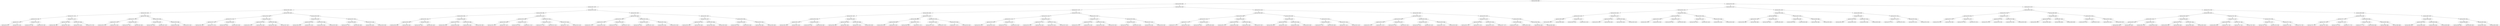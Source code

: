 digraph G{
604898846 [label="Node{data=[6386, 6386]}"]
604898846 -> 1353981956
1353981956 [label="Node{data=[5839, 5839]}"]
1353981956 -> 571575316
571575316 [label="Node{data=[4937, 4937]}"]
571575316 -> 246796955
246796955 [label="Node{data=[3392, 3392]}"]
246796955 -> 1516178341
1516178341 [label="Node{data=[2819, 2819]}"]
1516178341 -> 731559146
731559146 [label="Node{data=[1872, 1872]}"]
731559146 -> 88468641
88468641 [label="Node{data=[1364, 1364]}"]
88468641 -> 625268632
625268632 [label="Node{data=[1281, 1281]}"]
625268632 -> 132440758
132440758 [label="Node{data=[652, 652]}"]
625268632 -> 2032614212
2032614212 [label="Node{data=[1303, 1303]}"]
88468641 -> 1403904037
1403904037 [label="Node{data=[1434, 1434]}"]
1403904037 -> 1356203487
1356203487 [label="Node{data=[1396, 1396]}"]
1403904037 -> 1879555105
1879555105 [label="Node{data=[1659, 1659]}"]
731559146 -> 809124990
809124990 [label="Node{data=[2011, 2011]}"]
809124990 -> 212477588
212477588 [label="Node{data=[1966, 1966]}"]
212477588 -> 1815224867
1815224867 [label="Node{data=[1889, 1889]}"]
212477588 -> 555318576
555318576 [label="Node{data=[1992, 1992]}"]
809124990 -> 1138935001
1138935001 [label="Node{data=[2289, 2289]}"]
1138935001 -> 505533623
505533623 [label="Node{data=[2258, 2258]}"]
1138935001 -> 1677708906
1677708906 [label="Node{data=[2793, 2793]}"]
1516178341 -> 157671384
157671384 [label="Node{data=[3384, 3384]}"]
157671384 -> 1559496225
1559496225 [label="Node{data=[2927, 2927]}"]
1559496225 -> 1281422692
1281422692 [label="Node{data=[2837, 2837]}"]
1281422692 -> 1374813724
1374813724 [label="Node{data=[2820, 2820]}"]
1281422692 -> 1993171173
1993171173 [label="Node{data=[2919, 2919]}"]
1559496225 -> 175416595
175416595 [label="Node{data=[3382, 3382]}"]
175416595 -> 1098169068
1098169068 [label="Node{data=[3381, 3381]}"]
175416595 -> 522960320
522960320 [label="Node{data=[3383, 3383]}"]
157671384 -> 50080904
50080904 [label="Node{data=[3388, 3388]}"]
50080904 -> 755981817
755981817 [label="Node{data=[3386, 3386]}"]
755981817 -> 1237852526
1237852526 [label="Node{data=[3385, 3385]}"]
755981817 -> 198135850
198135850 [label="Node{data=[3387, 3387]}"]
50080904 -> 1748284855
1748284855 [label="Node{data=[3390, 3390]}"]
1748284855 -> 1065606621
1065606621 [label="Node{data=[3389, 3389]}"]
1748284855 -> 927488018
927488018 [label="Node{data=[3391, 3391]}"]
246796955 -> 1190592721
1190592721 [label="Node{data=[3948, 3948]}"]
1190592721 -> 186883253
186883253 [label="Node{data=[3940, 3940]}"]
186883253 -> 720356665
720356665 [label="Node{data=[3744, 3744]}"]
720356665 -> 1603440830
1603440830 [label="Node{data=[3437, 3437]}"]
1603440830 -> 563995157
563995157 [label="Node{data=[3393, 3393]}"]
1603440830 -> 910951591
910951591 [label="Node{data=[3720, 3720]}"]
720356665 -> 1650383194
1650383194 [label="Node{data=[3938, 3938]}"]
1650383194 -> 696427215
696427215 [label="Node{data=[3926, 3926]}"]
1650383194 -> 1732341920
1732341920 [label="Node{data=[3939, 3939]}"]
186883253 -> 838744531
838744531 [label="Node{data=[3944, 3944]}"]
838744531 -> 637444799
637444799 [label="Node{data=[3942, 3942]}"]
637444799 -> 433518613
433518613 [label="Node{data=[3941, 3941]}"]
637444799 -> 1979600895
1979600895 [label="Node{data=[3943, 3943]}"]
838744531 -> 890159154
890159154 [label="Node{data=[3946, 3946]}"]
890159154 -> 1706391414
1706391414 [label="Node{data=[3945, 3945]}"]
890159154 -> 1259158917
1259158917 [label="Node{data=[3947, 3947]}"]
1190592721 -> 1284182700
1284182700 [label="Node{data=[3956, 3956]}"]
1284182700 -> 264721503
264721503 [label="Node{data=[3952, 3952]}"]
264721503 -> 1091013654
1091013654 [label="Node{data=[3950, 3950]}"]
1091013654 -> 1665429670
1665429670 [label="Node{data=[3949, 3949]}"]
1091013654 -> 2009989136
2009989136 [label="Node{data=[3951, 3951]}"]
264721503 -> 1109313306
1109313306 [label="Node{data=[3954, 3954]}"]
1109313306 -> 1057260659
1057260659 [label="Node{data=[3953, 3953]}"]
1109313306 -> 2131038837
2131038837 [label="Node{data=[3955, 3955]}"]
1284182700 -> 2026656517
2026656517 [label="Node{data=[4047, 4047]}"]
2026656517 -> 1289645329
1289645329 [label="Node{data=[3958, 3958]}"]
1289645329 -> 1466064869
1466064869 [label="Node{data=[3957, 3957]}"]
1289645329 -> 10709446
10709446 [label="Node{data=[3990, 3990]}"]
2026656517 -> 451761836
451761836 [label="Node{data=[4126, 4126]}"]
451761836 -> 635704837
635704837 [label="Node{data=[4065, 4065]}"]
451761836 -> 1622997035
1622997035 [label="Node{data=[4936, 4936]}"]
571575316 -> 2076856483
2076856483 [label="Node{data=[5420, 5420]}"]
2076856483 -> 190984512
190984512 [label="Node{data=[5389, 5389]}"]
190984512 -> 238242327
238242327 [label="Node{data=[4945, 4945]}"]
238242327 -> 155813466
155813466 [label="Node{data=[4941, 4941]}"]
155813466 -> 539988120
539988120 [label="Node{data=[4939, 4939]}"]
539988120 -> 979197420
979197420 [label="Node{data=[4938, 4938]}"]
539988120 -> 774556482
774556482 [label="Node{data=[4940, 4940]}"]
155813466 -> 1804919691
1804919691 [label="Node{data=[4943, 4943]}"]
1804919691 -> 937624881
937624881 [label="Node{data=[4942, 4942]}"]
1804919691 -> 1736543260
1736543260 [label="Node{data=[4944, 4944]}"]
238242327 -> 529087349
529087349 [label="Node{data=[4949, 4949]}"]
529087349 -> 1397562292
1397562292 [label="Node{data=[4947, 4947]}"]
1397562292 -> 2091402849
2091402849 [label="Node{data=[4946, 4946]}"]
1397562292 -> 396547204
396547204 [label="Node{data=[4948, 4948]}"]
529087349 -> 1093015446
1093015446 [label="Node{data=[4956, 4956]}"]
1093015446 -> 2047681725
2047681725 [label="Node{data=[4950, 4950]}"]
1093015446 -> 1143537363
1143537363 [label="Node{data=[5360, 5360]}"]
190984512 -> 1160713254
1160713254 [label="Node{data=[5412, 5412]}"]
1160713254 -> 876884402
876884402 [label="Node{data=[5408, 5408]}"]
876884402 -> 662688587
662688587 [label="Node{data=[5406, 5406]}"]
662688587 -> 606236433
606236433 [label="Node{data=[5405, 5405]}"]
662688587 -> 420598167
420598167 [label="Node{data=[5407, 5407]}"]
876884402 -> 214809254
214809254 [label="Node{data=[5410, 5410]}"]
214809254 -> 1441912319
1441912319 [label="Node{data=[5409, 5409]}"]
214809254 -> 1646031543
1646031543 [label="Node{data=[5411, 5411]}"]
1160713254 -> 1964411402
1964411402 [label="Node{data=[5416, 5416]}"]
1964411402 -> 342820484
342820484 [label="Node{data=[5414, 5414]}"]
342820484 -> 1332373467
1332373467 [label="Node{data=[5413, 5413]}"]
342820484 -> 1315061067
1315061067 [label="Node{data=[5415, 5415]}"]
1964411402 -> 258320471
258320471 [label="Node{data=[5418, 5418]}"]
258320471 -> 1674761241
1674761241 [label="Node{data=[5417, 5417]}"]
258320471 -> 2132419335
2132419335 [label="Node{data=[5419, 5419]}"]
2076856483 -> 550355402
550355402 [label="Node{data=[5823, 5823]}"]
550355402 -> 46723732
46723732 [label="Node{data=[5428, 5428]}"]
46723732 -> 2010094792
2010094792 [label="Node{data=[5424, 5424]}"]
2010094792 -> 1499695917
1499695917 [label="Node{data=[5422, 5422]}"]
1499695917 -> 401523290
401523290 [label="Node{data=[5421, 5421]}"]
1499695917 -> 1391976033
1391976033 [label="Node{data=[5423, 5423]}"]
2010094792 -> 1507143979
1507143979 [label="Node{data=[5426, 5426]}"]
1507143979 -> 472576991
472576991 [label="Node{data=[5425, 5425]}"]
1507143979 -> 2100764178
2100764178 [label="Node{data=[5427, 5427]}"]
46723732 -> 291492611
291492611 [label="Node{data=[5432, 5432]}"]
291492611 -> 1634989162
1634989162 [label="Node{data=[5430, 5430]}"]
1634989162 -> 713840528
713840528 [label="Node{data=[5429, 5429]}"]
1634989162 -> 1863191389
1863191389 [label="Node{data=[5431, 5431]}"]
291492611 -> 10885748
10885748 [label="Node{data=[5821, 5821]}"]
10885748 -> 2114485934
2114485934 [label="Node{data=[5820, 5820]}"]
10885748 -> 921732648
921732648 [label="Node{data=[5822, 5822]}"]
550355402 -> 691746632
691746632 [label="Node{data=[5831, 5831]}"]
691746632 -> 436137377
436137377 [label="Node{data=[5827, 5827]}"]
436137377 -> 616439102
616439102 [label="Node{data=[5825, 5825]}"]
616439102 -> 382537287
382537287 [label="Node{data=[5824, 5824]}"]
616439102 -> 1715272353
1715272353 [label="Node{data=[5826, 5826]}"]
436137377 -> 138510370
138510370 [label="Node{data=[5829, 5829]}"]
138510370 -> 1547840505
1547840505 [label="Node{data=[5828, 5828]}"]
138510370 -> 579057920
579057920 [label="Node{data=[5830, 5830]}"]
691746632 -> 602650115
602650115 [label="Node{data=[5835, 5835]}"]
602650115 -> 657416908
657416908 [label="Node{data=[5833, 5833]}"]
657416908 -> 1795131443
1795131443 [label="Node{data=[5832, 5832]}"]
657416908 -> 1426814933
1426814933 [label="Node{data=[5834, 5834]}"]
602650115 -> 724474073
724474073 [label="Node{data=[5837, 5837]}"]
724474073 -> 2009839218
2009839218 [label="Node{data=[5836, 5836]}"]
724474073 -> 1642272424
1642272424 [label="Node{data=[5838, 5838]}"]
1353981956 -> 1876451486
1876451486 [label="Node{data=[6169, 6169]}"]
1876451486 -> 821024236
821024236 [label="Node{data=[6137, 6137]}"]
821024236 -> 448634277
448634277 [label="Node{data=[6064, 6064]}"]
448634277 -> 1662160396
1662160396 [label="Node{data=[5847, 5847]}"]
1662160396 -> 1331875424
1331875424 [label="Node{data=[5843, 5843]}"]
1331875424 -> 32252629
32252629 [label="Node{data=[5841, 5841]}"]
32252629 -> 2009778168
2009778168 [label="Node{data=[5840, 5840]}"]
32252629 -> 6243811
6243811 [label="Node{data=[5842, 5842]}"]
1331875424 -> 1503103558
1503103558 [label="Node{data=[5845, 5845]}"]
1503103558 -> 957215019
957215019 [label="Node{data=[5844, 5844]}"]
1503103558 -> 416875765
416875765 [label="Node{data=[5846, 5846]}"]
1662160396 -> 1658006096
1658006096 [label="Node{data=[5855, 5855]}"]
1658006096 -> 133388790
133388790 [label="Node{data=[5849, 5849]}"]
133388790 -> 1361142922
1361142922 [label="Node{data=[5848, 5848]}"]
133388790 -> 17771767
17771767 [label="Node{data=[5850, 5850]}"]
1658006096 -> 2054489900
2054489900 [label="Node{data=[5888, 5888]}"]
2054489900 -> 1733610877
1733610877 [label="Node{data=[5873, 5873]}"]
2054489900 -> 1032577065
1032577065 [label="Node{data=[6063, 6063]}"]
448634277 -> 1167793147
1167793147 [label="Node{data=[6072, 6072]}"]
1167793147 -> 394606595
394606595 [label="Node{data=[6068, 6068]}"]
394606595 -> 1459298475
1459298475 [label="Node{data=[6066, 6066]}"]
1459298475 -> 873662709
873662709 [label="Node{data=[6065, 6065]}"]
1459298475 -> 701139279
701139279 [label="Node{data=[6067, 6067]}"]
394606595 -> 397539669
397539669 [label="Node{data=[6070, 6070]}"]
397539669 -> 415264112
415264112 [label="Node{data=[6069, 6069]}"]
397539669 -> 876124733
876124733 [label="Node{data=[6071, 6071]}"]
1167793147 -> 1229323524
1229323524 [label="Node{data=[6076, 6076]}"]
1229323524 -> 1361501736
1361501736 [label="Node{data=[6074, 6074]}"]
1361501736 -> 1251381905
1251381905 [label="Node{data=[6073, 6073]}"]
1361501736 -> 974061708
974061708 [label="Node{data=[6075, 6075]}"]
1229323524 -> 1556379412
1556379412 [label="Node{data=[6078, 6078]}"]
1556379412 -> 997471546
997471546 [label="Node{data=[6077, 6077]}"]
1556379412 -> 1166551775
1166551775 [label="Node{data=[6136, 6136]}"]
821024236 -> 130111874
130111874 [label="Node{data=[6153, 6153]}"]
130111874 -> 2026037945
2026037945 [label="Node{data=[6145, 6145]}"]
2026037945 -> 1652934014
1652934014 [label="Node{data=[6141, 6141]}"]
1652934014 -> 1725941027
1725941027 [label="Node{data=[6139, 6139]}"]
1725941027 -> 1801428275
1801428275 [label="Node{data=[6138, 6138]}"]
1725941027 -> 73887179
73887179 [label="Node{data=[6140, 6140]}"]
1652934014 -> 1216734732
1216734732 [label="Node{data=[6143, 6143]}"]
1216734732 -> 1349244130
1349244130 [label="Node{data=[6142, 6142]}"]
1216734732 -> 1196064217
1196064217 [label="Node{data=[6144, 6144]}"]
2026037945 -> 2029799886
2029799886 [label="Node{data=[6149, 6149]}"]
2029799886 -> 531522907
531522907 [label="Node{data=[6147, 6147]}"]
531522907 -> 300707464
300707464 [label="Node{data=[6146, 6146]}"]
531522907 -> 89943513
89943513 [label="Node{data=[6148, 6148]}"]
2029799886 -> 536147589
536147589 [label="Node{data=[6151, 6151]}"]
536147589 -> 1931271325
1931271325 [label="Node{data=[6150, 6150]}"]
536147589 -> 24540248
24540248 [label="Node{data=[6152, 6152]}"]
130111874 -> 1730339594
1730339594 [label="Node{data=[6161, 6161]}"]
1730339594 -> 1599762869
1599762869 [label="Node{data=[6157, 6157]}"]
1599762869 -> 1253553911
1253553911 [label="Node{data=[6155, 6155]}"]
1253553911 -> 2027020109
2027020109 [label="Node{data=[6154, 6154]}"]
1253553911 -> 144394734
144394734 [label="Node{data=[6156, 6156]}"]
1599762869 -> 79713937
79713937 [label="Node{data=[6159, 6159]}"]
79713937 -> 1933007088
1933007088 [label="Node{data=[6158, 6158]}"]
79713937 -> 90888812
90888812 [label="Node{data=[6160, 6160]}"]
1730339594 -> 1475094294
1475094294 [label="Node{data=[6165, 6165]}"]
1475094294 -> 1369348004
1369348004 [label="Node{data=[6163, 6163]}"]
1369348004 -> 405251519
405251519 [label="Node{data=[6162, 6162]}"]
1369348004 -> 1263383917
1263383917 [label="Node{data=[6164, 6164]}"]
1475094294 -> 2100297605
2100297605 [label="Node{data=[6167, 6167]}"]
2100297605 -> 1479111731
1479111731 [label="Node{data=[6166, 6166]}"]
2100297605 -> 2105948372
2105948372 [label="Node{data=[6168, 6168]}"]
1876451486 -> 1531317460
1531317460 [label="Node{data=[6314, 6314]}"]
1531317460 -> 1494680558
1494680558 [label="Node{data=[6298, 6298]}"]
1494680558 -> 1242332179
1242332179 [label="Node{data=[6290, 6290]}"]
1242332179 -> 100707614
100707614 [label="Node{data=[6212, 6212]}"]
100707614 -> 1833640358
1833640358 [label="Node{data=[6171, 6171]}"]
1833640358 -> 203577234
203577234 [label="Node{data=[6170, 6170]}"]
1833640358 -> 635920097
635920097 [label="Node{data=[6184, 6184]}"]
100707614 -> 646737694
646737694 [label="Node{data=[6244, 6244]}"]
646737694 -> 318651512
318651512 [label="Node{data=[6236, 6236]}"]
646737694 -> 209610610
209610610 [label="Node{data=[6286, 6286]}"]
1242332179 -> 326180938
326180938 [label="Node{data=[6294, 6294]}"]
326180938 -> 1455442341
1455442341 [label="Node{data=[6292, 6292]}"]
1455442341 -> 893297401
893297401 [label="Node{data=[6291, 6291]}"]
1455442341 -> 1250166491
1250166491 [label="Node{data=[6293, 6293]}"]
326180938 -> 1349323953
1349323953 [label="Node{data=[6296, 6296]}"]
1349323953 -> 78969464
78969464 [label="Node{data=[6295, 6295]}"]
1349323953 -> 1155377533
1155377533 [label="Node{data=[6297, 6297]}"]
1494680558 -> 772136419
772136419 [label="Node{data=[6306, 6306]}"]
772136419 -> 380978198
380978198 [label="Node{data=[6302, 6302]}"]
380978198 -> 904993666
904993666 [label="Node{data=[6300, 6300]}"]
904993666 -> 474925568
474925568 [label="Node{data=[6299, 6299]}"]
904993666 -> 472180399
472180399 [label="Node{data=[6301, 6301]}"]
380978198 -> 537760969
537760969 [label="Node{data=[6304, 6304]}"]
537760969 -> 496875073
496875073 [label="Node{data=[6303, 6303]}"]
537760969 -> 2011787576
2011787576 [label="Node{data=[6305, 6305]}"]
772136419 -> 1279516916
1279516916 [label="Node{data=[6310, 6310]}"]
1279516916 -> 10788457
10788457 [label="Node{data=[6308, 6308]}"]
10788457 -> 1895501698
1895501698 [label="Node{data=[6307, 6307]}"]
10788457 -> 1277677588
1277677588 [label="Node{data=[6309, 6309]}"]
1279516916 -> 523291940
523291940 [label="Node{data=[6312, 6312]}"]
523291940 -> 994271101
994271101 [label="Node{data=[6311, 6311]}"]
523291940 -> 325898376
325898376 [label="Node{data=[6313, 6313]}"]
1531317460 -> 1631126913
1631126913 [label="Node{data=[6330, 6330]}"]
1631126913 -> 2021240175
2021240175 [label="Node{data=[6322, 6322]}"]
2021240175 -> 1499512234
1499512234 [label="Node{data=[6318, 6318]}"]
1499512234 -> 754831006
754831006 [label="Node{data=[6316, 6316]}"]
754831006 -> 96588685
96588685 [label="Node{data=[6315, 6315]}"]
754831006 -> 820384911
820384911 [label="Node{data=[6317, 6317]}"]
1499512234 -> 1815573204
1815573204 [label="Node{data=[6320, 6320]}"]
1815573204 -> 779929842
779929842 [label="Node{data=[6319, 6319]}"]
1815573204 -> 623524619
623524619 [label="Node{data=[6321, 6321]}"]
2021240175 -> 627573069
627573069 [label="Node{data=[6326, 6326]}"]
627573069 -> 1914595046
1914595046 [label="Node{data=[6324, 6324]}"]
1914595046 -> 980224783
980224783 [label="Node{data=[6323, 6323]}"]
1914595046 -> 1315675434
1315675434 [label="Node{data=[6325, 6325]}"]
627573069 -> 736923587
736923587 [label="Node{data=[6328, 6328]}"]
736923587 -> 709162254
709162254 [label="Node{data=[6327, 6327]}"]
736923587 -> 2015602234
2015602234 [label="Node{data=[6329, 6329]}"]
1631126913 -> 1781790425
1781790425 [label="Node{data=[6378, 6378]}"]
1781790425 -> 636419787
636419787 [label="Node{data=[6374, 6374]}"]
636419787 -> 680498173
680498173 [label="Node{data=[6358, 6358]}"]
680498173 -> 1299767968
1299767968 [label="Node{data=[6331, 6331]}"]
680498173 -> 940069096
940069096 [label="Node{data=[6373, 6373]}"]
636419787 -> 1782774148
1782774148 [label="Node{data=[6376, 6376]}"]
1782774148 -> 1049005898
1049005898 [label="Node{data=[6375, 6375]}"]
1782774148 -> 878774232
878774232 [label="Node{data=[6377, 6377]}"]
1781790425 -> 1309970092
1309970092 [label="Node{data=[6382, 6382]}"]
1309970092 -> 862441523
862441523 [label="Node{data=[6380, 6380]}"]
862441523 -> 965862858
965862858 [label="Node{data=[6379, 6379]}"]
862441523 -> 91384551
91384551 [label="Node{data=[6381, 6381]}"]
1309970092 -> 1878648075
1878648075 [label="Node{data=[6384, 6384]}"]
1878648075 -> 1653757583
1653757583 [label="Node{data=[6383, 6383]}"]
1878648075 -> 1411076258
1411076258 [label="Node{data=[6385, 6385]}"]
604898846 -> 1118317972
1118317972 [label="Node{data=[6785, 6785]}"]
1118317972 -> 1650022775
1650022775 [label="Node{data=[6447, 6447]}"]
1650022775 -> 311381405
311381405 [label="Node{data=[6431, 6431]}"]
311381405 -> 480219438
480219438 [label="Node{data=[6423, 6423]}"]
480219438 -> 534301604
534301604 [label="Node{data=[6419, 6419]}"]
534301604 -> 929217481
929217481 [label="Node{data=[6388, 6388]}"]
929217481 -> 1609169693
1609169693 [label="Node{data=[6387, 6387]}"]
929217481 -> 1067386671
1067386671 [label="Node{data=[6389, 6389]}"]
534301604 -> 1724083859
1724083859 [label="Node{data=[6421, 6421]}"]
1724083859 -> 1146961265
1146961265 [label="Node{data=[6420, 6420]}"]
1724083859 -> 1417414644
1417414644 [label="Node{data=[6422, 6422]}"]
480219438 -> 320717867
320717867 [label="Node{data=[6427, 6427]}"]
320717867 -> 1851229997
1851229997 [label="Node{data=[6425, 6425]}"]
1851229997 -> 1137482019
1137482019 [label="Node{data=[6424, 6424]}"]
1851229997 -> 2008769801
2008769801 [label="Node{data=[6426, 6426]}"]
320717867 -> 175823689
175823689 [label="Node{data=[6429, 6429]}"]
175823689 -> 1481006020
1481006020 [label="Node{data=[6428, 6428]}"]
175823689 -> 2145703022
2145703022 [label="Node{data=[6430, 6430]}"]
311381405 -> 1398502838
1398502838 [label="Node{data=[6439, 6439]}"]
1398502838 -> 254237703
254237703 [label="Node{data=[6435, 6435]}"]
254237703 -> 1708506716
1708506716 [label="Node{data=[6433, 6433]}"]
1708506716 -> 1011568940
1011568940 [label="Node{data=[6432, 6432]}"]
1708506716 -> 884307414
884307414 [label="Node{data=[6434, 6434]}"]
254237703 -> 21479459
21479459 [label="Node{data=[6437, 6437]}"]
21479459 -> 1235790089
1235790089 [label="Node{data=[6436, 6436]}"]
21479459 -> 797725473
797725473 [label="Node{data=[6438, 6438]}"]
1398502838 -> 814258371
814258371 [label="Node{data=[6443, 6443]}"]
814258371 -> 259067945
259067945 [label="Node{data=[6441, 6441]}"]
259067945 -> 60624943
60624943 [label="Node{data=[6440, 6440]}"]
259067945 -> 1313168934
1313168934 [label="Node{data=[6442, 6442]}"]
814258371 -> 989825453
989825453 [label="Node{data=[6445, 6445]}"]
989825453 -> 1032332931
1032332931 [label="Node{data=[6444, 6444]}"]
989825453 -> 1451181429
1451181429 [label="Node{data=[6446, 6446]}"]
1650022775 -> 841979378
841979378 [label="Node{data=[6501, 6501]}"]
841979378 -> 1952174331
1952174331 [label="Node{data=[6493, 6493]}"]
1952174331 -> 136010957
136010957 [label="Node{data=[6489, 6489]}"]
136010957 -> 618918998
618918998 [label="Node{data=[6487, 6487]}"]
618918998 -> 1789752637
1789752637 [label="Node{data=[6486, 6486]}"]
618918998 -> 1088142491
1088142491 [label="Node{data=[6488, 6488]}"]
136010957 -> 309624185
309624185 [label="Node{data=[6491, 6491]}"]
309624185 -> 688814629
688814629 [label="Node{data=[6490, 6490]}"]
309624185 -> 680257188
680257188 [label="Node{data=[6492, 6492]}"]
1952174331 -> 891922506
891922506 [label="Node{data=[6497, 6497]}"]
891922506 -> 67601443
67601443 [label="Node{data=[6495, 6495]}"]
67601443 -> 1585584596
1585584596 [label="Node{data=[6494, 6494]}"]
67601443 -> 701200998
701200998 [label="Node{data=[6496, 6496]}"]
891922506 -> 1373170925
1373170925 [label="Node{data=[6499, 6499]}"]
1373170925 -> 1766218857
1766218857 [label="Node{data=[6498, 6498]}"]
1373170925 -> 667202604
667202604 [label="Node{data=[6500, 6500]}"]
841979378 -> 1437524728
1437524728 [label="Node{data=[6639, 6639]}"]
1437524728 -> 1132974884
1132974884 [label="Node{data=[6505, 6505]}"]
1132974884 -> 419002921
419002921 [label="Node{data=[6503, 6503]}"]
419002921 -> 446613710
446613710 [label="Node{data=[6502, 6502]}"]
419002921 -> 939872327
939872327 [label="Node{data=[6504, 6504]}"]
1132974884 -> 1172748944
1172748944 [label="Node{data=[6507, 6507]}"]
1172748944 -> 371046455
371046455 [label="Node{data=[6506, 6506]}"]
1172748944 -> 2049563266
2049563266 [label="Node{data=[6606, 6606]}"]
1437524728 -> 1757162216
1757162216 [label="Node{data=[6781, 6781]}"]
1757162216 -> 410926933
410926933 [label="Node{data=[6779, 6779]}"]
410926933 -> 1666834541
1666834541 [label="Node{data=[6778, 6778]}"]
410926933 -> 1460718414
1460718414 [label="Node{data=[6780, 6780]}"]
1757162216 -> 1592934446
1592934446 [label="Node{data=[6783, 6783]}"]
1592934446 -> 933189682
933189682 [label="Node{data=[6782, 6782]}"]
1592934446 -> 468294692
468294692 [label="Node{data=[6784, 6784]}"]
1118317972 -> 1249017516
1249017516 [label="Node{data=[6817, 6817]}"]
1249017516 -> 105755900
105755900 [label="Node{data=[6801, 6801]}"]
105755900 -> 1264464591
1264464591 [label="Node{data=[6793, 6793]}"]
1264464591 -> 478256956
478256956 [label="Node{data=[6789, 6789]}"]
478256956 -> 1172243742
1172243742 [label="Node{data=[6787, 6787]}"]
1172243742 -> 786342669
786342669 [label="Node{data=[6786, 6786]}"]
1172243742 -> 338437203
338437203 [label="Node{data=[6788, 6788]}"]
478256956 -> 71573909
71573909 [label="Node{data=[6791, 6791]}"]
71573909 -> 965616630
965616630 [label="Node{data=[6790, 6790]}"]
71573909 -> 1653811457
1653811457 [label="Node{data=[6792, 6792]}"]
1264464591 -> 401115068
401115068 [label="Node{data=[6797, 6797]}"]
401115068 -> 847598685
847598685 [label="Node{data=[6795, 6795]}"]
847598685 -> 2052866152
2052866152 [label="Node{data=[6794, 6794]}"]
847598685 -> 33334531
33334531 [label="Node{data=[6796, 6796]}"]
401115068 -> 1392117735
1392117735 [label="Node{data=[6799, 6799]}"]
1392117735 -> 1246074457
1246074457 [label="Node{data=[6798, 6798]}"]
1392117735 -> 1375916153
1375916153 [label="Node{data=[6800, 6800]}"]
105755900 -> 917676935
917676935 [label="Node{data=[6809, 6809]}"]
917676935 -> 888491913
888491913 [label="Node{data=[6805, 6805]}"]
888491913 -> 1390731280
1390731280 [label="Node{data=[6803, 6803]}"]
1390731280 -> 379675437
379675437 [label="Node{data=[6802, 6802]}"]
1390731280 -> 892097765
892097765 [label="Node{data=[6804, 6804]}"]
888491913 -> 725343438
725343438 [label="Node{data=[6807, 6807]}"]
725343438 -> 1579830745
1579830745 [label="Node{data=[6806, 6806]}"]
725343438 -> 1133507898
1133507898 [label="Node{data=[6808, 6808]}"]
917676935 -> 340986578
340986578 [label="Node{data=[6813, 6813]}"]
340986578 -> 1643870522
1643870522 [label="Node{data=[6811, 6811]}"]
1643870522 -> 1840493657
1840493657 [label="Node{data=[6810, 6810]}"]
1643870522 -> 1370077936
1370077936 [label="Node{data=[6812, 6812]}"]
340986578 -> 1562390413
1562390413 [label="Node{data=[6815, 6815]}"]
1562390413 -> 1739108282
1739108282 [label="Node{data=[6814, 6814]}"]
1562390413 -> 390712938
390712938 [label="Node{data=[6816, 6816]}"]
1249017516 -> 187406409
187406409 [label="Node{data=[7503, 7503]}"]
187406409 -> 1470862054
1470862054 [label="Node{data=[6833, 6833]}"]
1470862054 -> 1968976598
1968976598 [label="Node{data=[6825, 6825]}"]
1968976598 -> 750753929
750753929 [label="Node{data=[6821, 6821]}"]
750753929 -> 2072097927
2072097927 [label="Node{data=[6819, 6819]}"]
2072097927 -> 1890985395
1890985395 [label="Node{data=[6818, 6818]}"]
2072097927 -> 1692951537
1692951537 [label="Node{data=[6820, 6820]}"]
750753929 -> 885249077
885249077 [label="Node{data=[6823, 6823]}"]
885249077 -> 1116760998
1116760998 [label="Node{data=[6822, 6822]}"]
885249077 -> 63591930
63591930 [label="Node{data=[6824, 6824]}"]
1968976598 -> 614091161
614091161 [label="Node{data=[6829, 6829]}"]
614091161 -> 240272195
240272195 [label="Node{data=[6827, 6827]}"]
240272195 -> 1340003444
1340003444 [label="Node{data=[6826, 6826]}"]
240272195 -> 518667760
518667760 [label="Node{data=[6828, 6828]}"]
614091161 -> 1749707061
1749707061 [label="Node{data=[6831, 6831]}"]
1749707061 -> 1956542244
1956542244 [label="Node{data=[6830, 6830]}"]
1749707061 -> 1297768631
1297768631 [label="Node{data=[6832, 6832]}"]
1470862054 -> 34656593
34656593 [label="Node{data=[7484, 7484]}"]
34656593 -> 958927847
958927847 [label="Node{data=[7414, 7414]}"]
958927847 -> 1040737457
1040737457 [label="Node{data=[6861, 6861]}"]
1040737457 -> 550102047
550102047 [label="Node{data=[6834, 6834]}"]
1040737457 -> 618083086
618083086 [label="Node{data=[7253, 7253]}"]
958927847 -> 1561963352
1561963352 [label="Node{data=[7482, 7482]}"]
1561963352 -> 541680038
541680038 [label="Node{data=[7422, 7422]}"]
1561963352 -> 1330614444
1330614444 [label="Node{data=[7483, 7483]}"]
34656593 -> 1386054920
1386054920 [label="Node{data=[7499, 7499]}"]
1386054920 -> 1112450920
1112450920 [label="Node{data=[7497, 7497]}"]
1112450920 -> 694266582
694266582 [label="Node{data=[7485, 7485]}"]
1112450920 -> 437814694
437814694 [label="Node{data=[7498, 7498]}"]
1386054920 -> 605287976
605287976 [label="Node{data=[7501, 7501]}"]
605287976 -> 332492837
332492837 [label="Node{data=[7500, 7500]}"]
605287976 -> 927096723
927096723 [label="Node{data=[7502, 7502]}"]
187406409 -> 1772734824
1772734824 [label="Node{data=[8889, 8889]}"]
1772734824 -> 1378930883
1378930883 [label="Node{data=[7629, 7629]}"]
1378930883 -> 1257820920
1257820920 [label="Node{data=[7507, 7507]}"]
1257820920 -> 1877193459
1877193459 [label="Node{data=[7505, 7505]}"]
1877193459 -> 1210504430
1210504430 [label="Node{data=[7504, 7504]}"]
1877193459 -> 474260449
474260449 [label="Node{data=[7506, 7506]}"]
1257820920 -> 271043971
271043971 [label="Node{data=[7567, 7567]}"]
271043971 -> 1646362974
1646362974 [label="Node{data=[7508, 7508]}"]
271043971 -> 484358224
484358224 [label="Node{data=[7572, 7572]}"]
1378930883 -> 624712577
624712577 [label="Node{data=[8885, 8885]}"]
624712577 -> 198820208
198820208 [label="Node{data=[7948, 7948]}"]
198820208 -> 1696369188
1696369188 [label="Node{data=[7911, 7911]}"]
198820208 -> 208249583
208249583 [label="Node{data=[8884, 8884]}"]
624712577 -> 1263407280
1263407280 [label="Node{data=[8887, 8887]}"]
1263407280 -> 249141992
249141992 [label="Node{data=[8886, 8886]}"]
1263407280 -> 253062333
253062333 [label="Node{data=[8888, 8888]}"]
1772734824 -> 1311426922
1311426922 [label="Node{data=[8897, 8897]}"]
1311426922 -> 1968872335
1968872335 [label="Node{data=[8893, 8893]}"]
1968872335 -> 924209430
924209430 [label="Node{data=[8891, 8891]}"]
924209430 -> 331527117
331527117 [label="Node{data=[8890, 8890]}"]
924209430 -> 196823366
196823366 [label="Node{data=[8892, 8892]}"]
1968872335 -> 706489693
706489693 [label="Node{data=[8895, 8895]}"]
706489693 -> 797399017
797399017 [label="Node{data=[8894, 8894]}"]
706489693 -> 702403855
702403855 [label="Node{data=[8896, 8896]}"]
1311426922 -> 2029869067
2029869067 [label="Node{data=[8901, 8901]}"]
2029869067 -> 859894924
859894924 [label="Node{data=[8899, 8899]}"]
859894924 -> 644732178
644732178 [label="Node{data=[8898, 8898]}"]
859894924 -> 1642006909
1642006909 [label="Node{data=[8900, 8900]}"]
2029869067 -> 1945118797
1945118797 [label="Node{data=[8903, 8903]}"]
1945118797 -> 1193297451
1193297451 [label="Node{data=[8902, 8902]}"]
1945118797 -> 263052952
263052952 [label="Node{data=[8904, 8904]}"]
}